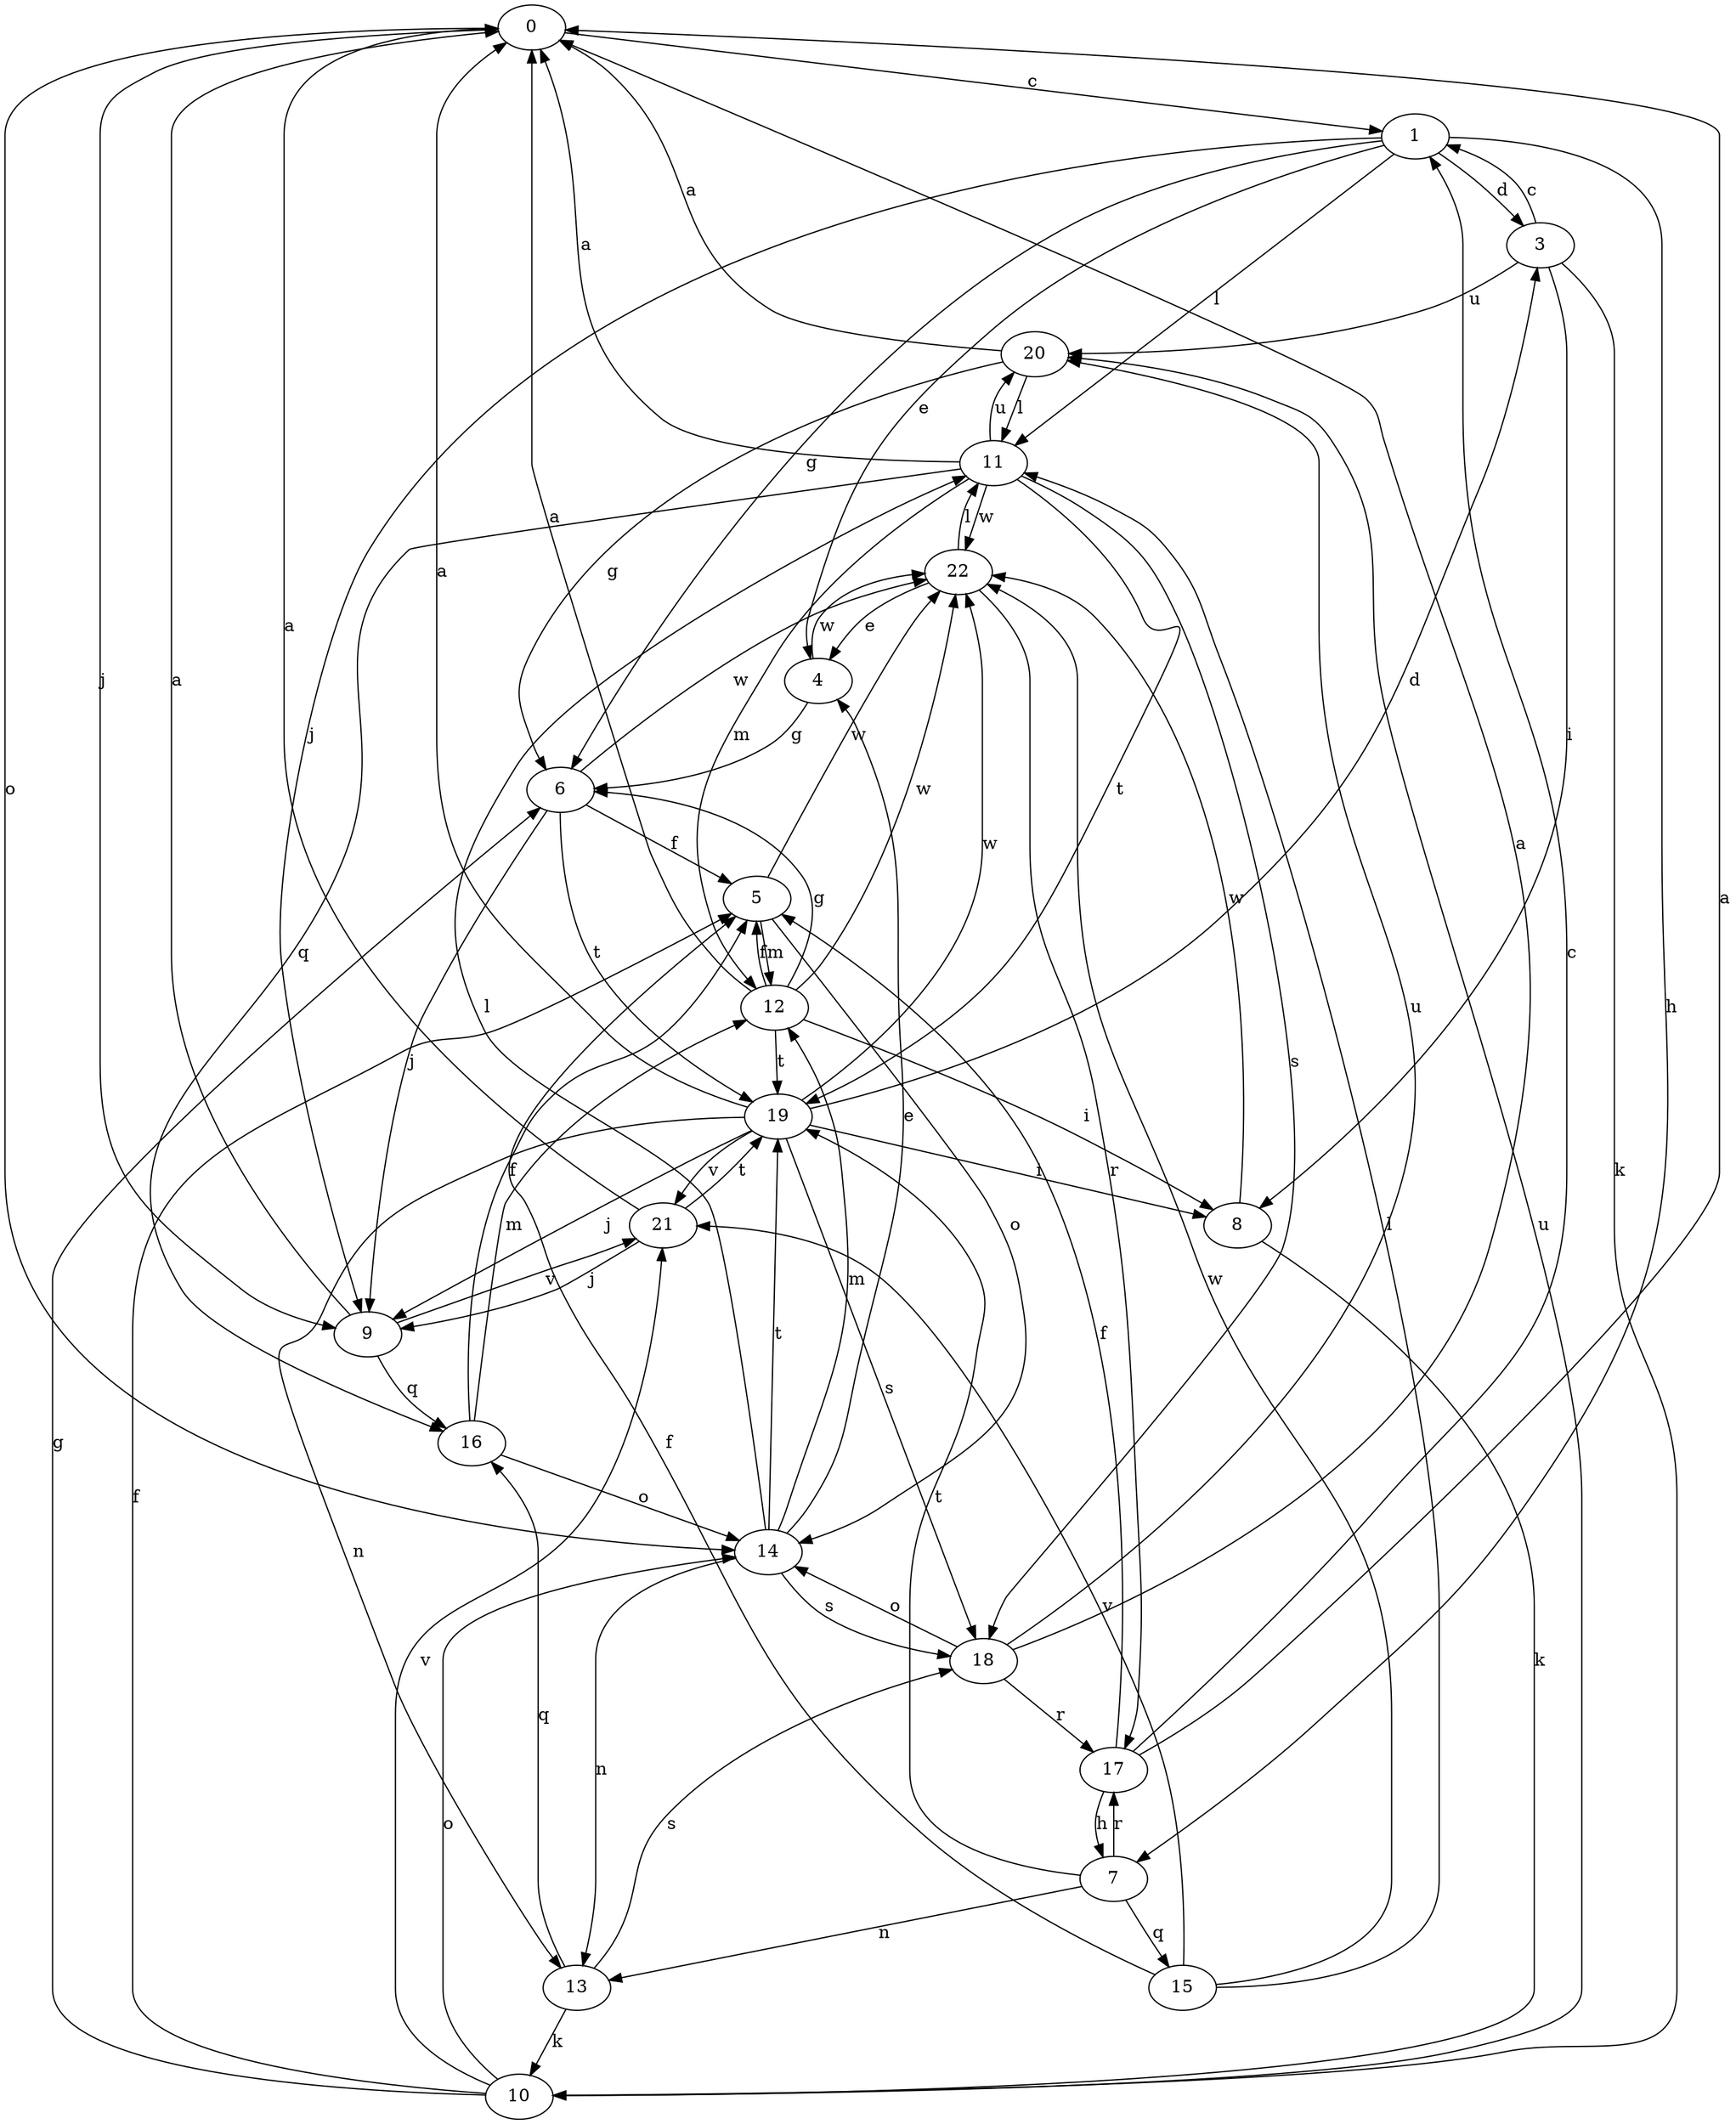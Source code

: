 strict digraph  {
0;
1;
3;
4;
5;
6;
7;
8;
9;
10;
11;
12;
13;
14;
15;
16;
17;
18;
19;
20;
21;
22;
0 -> 1  [label=c];
0 -> 9  [label=j];
0 -> 14  [label=o];
1 -> 3  [label=d];
1 -> 4  [label=e];
1 -> 6  [label=g];
1 -> 7  [label=h];
1 -> 9  [label=j];
1 -> 11  [label=l];
3 -> 1  [label=c];
3 -> 8  [label=i];
3 -> 10  [label=k];
3 -> 20  [label=u];
4 -> 6  [label=g];
4 -> 22  [label=w];
5 -> 12  [label=m];
5 -> 14  [label=o];
5 -> 22  [label=w];
6 -> 5  [label=f];
6 -> 9  [label=j];
6 -> 19  [label=t];
6 -> 22  [label=w];
7 -> 13  [label=n];
7 -> 15  [label=q];
7 -> 17  [label=r];
7 -> 19  [label=t];
8 -> 10  [label=k];
8 -> 22  [label=w];
9 -> 0  [label=a];
9 -> 16  [label=q];
9 -> 21  [label=v];
10 -> 5  [label=f];
10 -> 6  [label=g];
10 -> 14  [label=o];
10 -> 20  [label=u];
10 -> 21  [label=v];
11 -> 0  [label=a];
11 -> 12  [label=m];
11 -> 16  [label=q];
11 -> 18  [label=s];
11 -> 19  [label=t];
11 -> 20  [label=u];
11 -> 22  [label=w];
12 -> 0  [label=a];
12 -> 5  [label=f];
12 -> 6  [label=g];
12 -> 8  [label=i];
12 -> 19  [label=t];
12 -> 22  [label=w];
13 -> 10  [label=k];
13 -> 16  [label=q];
13 -> 18  [label=s];
14 -> 4  [label=e];
14 -> 11  [label=l];
14 -> 12  [label=m];
14 -> 13  [label=n];
14 -> 18  [label=s];
14 -> 19  [label=t];
15 -> 5  [label=f];
15 -> 11  [label=l];
15 -> 21  [label=v];
15 -> 22  [label=w];
16 -> 5  [label=f];
16 -> 12  [label=m];
16 -> 14  [label=o];
17 -> 0  [label=a];
17 -> 1  [label=c];
17 -> 5  [label=f];
17 -> 7  [label=h];
18 -> 0  [label=a];
18 -> 14  [label=o];
18 -> 17  [label=r];
18 -> 20  [label=u];
19 -> 0  [label=a];
19 -> 3  [label=d];
19 -> 8  [label=i];
19 -> 9  [label=j];
19 -> 13  [label=n];
19 -> 18  [label=s];
19 -> 21  [label=v];
19 -> 22  [label=w];
20 -> 0  [label=a];
20 -> 6  [label=g];
20 -> 11  [label=l];
21 -> 0  [label=a];
21 -> 9  [label=j];
21 -> 19  [label=t];
22 -> 4  [label=e];
22 -> 11  [label=l];
22 -> 17  [label=r];
}
